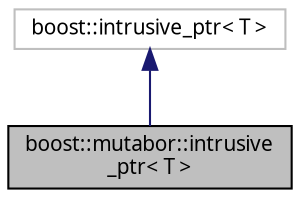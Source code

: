 digraph "boost::mutabor::intrusive_ptr&lt; T &gt;"
{
  edge [fontname="Sans",fontsize="10",labelfontname="Sans",labelfontsize="10"];
  node [fontname="Sans",fontsize="10",shape=record];
  Node0 [label="boost::mutabor::intrusive\l_ptr\< T \>",height=0.2,width=0.4,color="black", fillcolor="grey75", style="filled", fontcolor="black"];
  Node1 -> Node0 [dir="back",color="midnightblue",fontsize="10",style="solid",fontname="Sans"];
  Node1 [label="boost::intrusive_ptr\< T \>",height=0.2,width=0.4,color="grey75", fillcolor="white", style="filled"];
}
